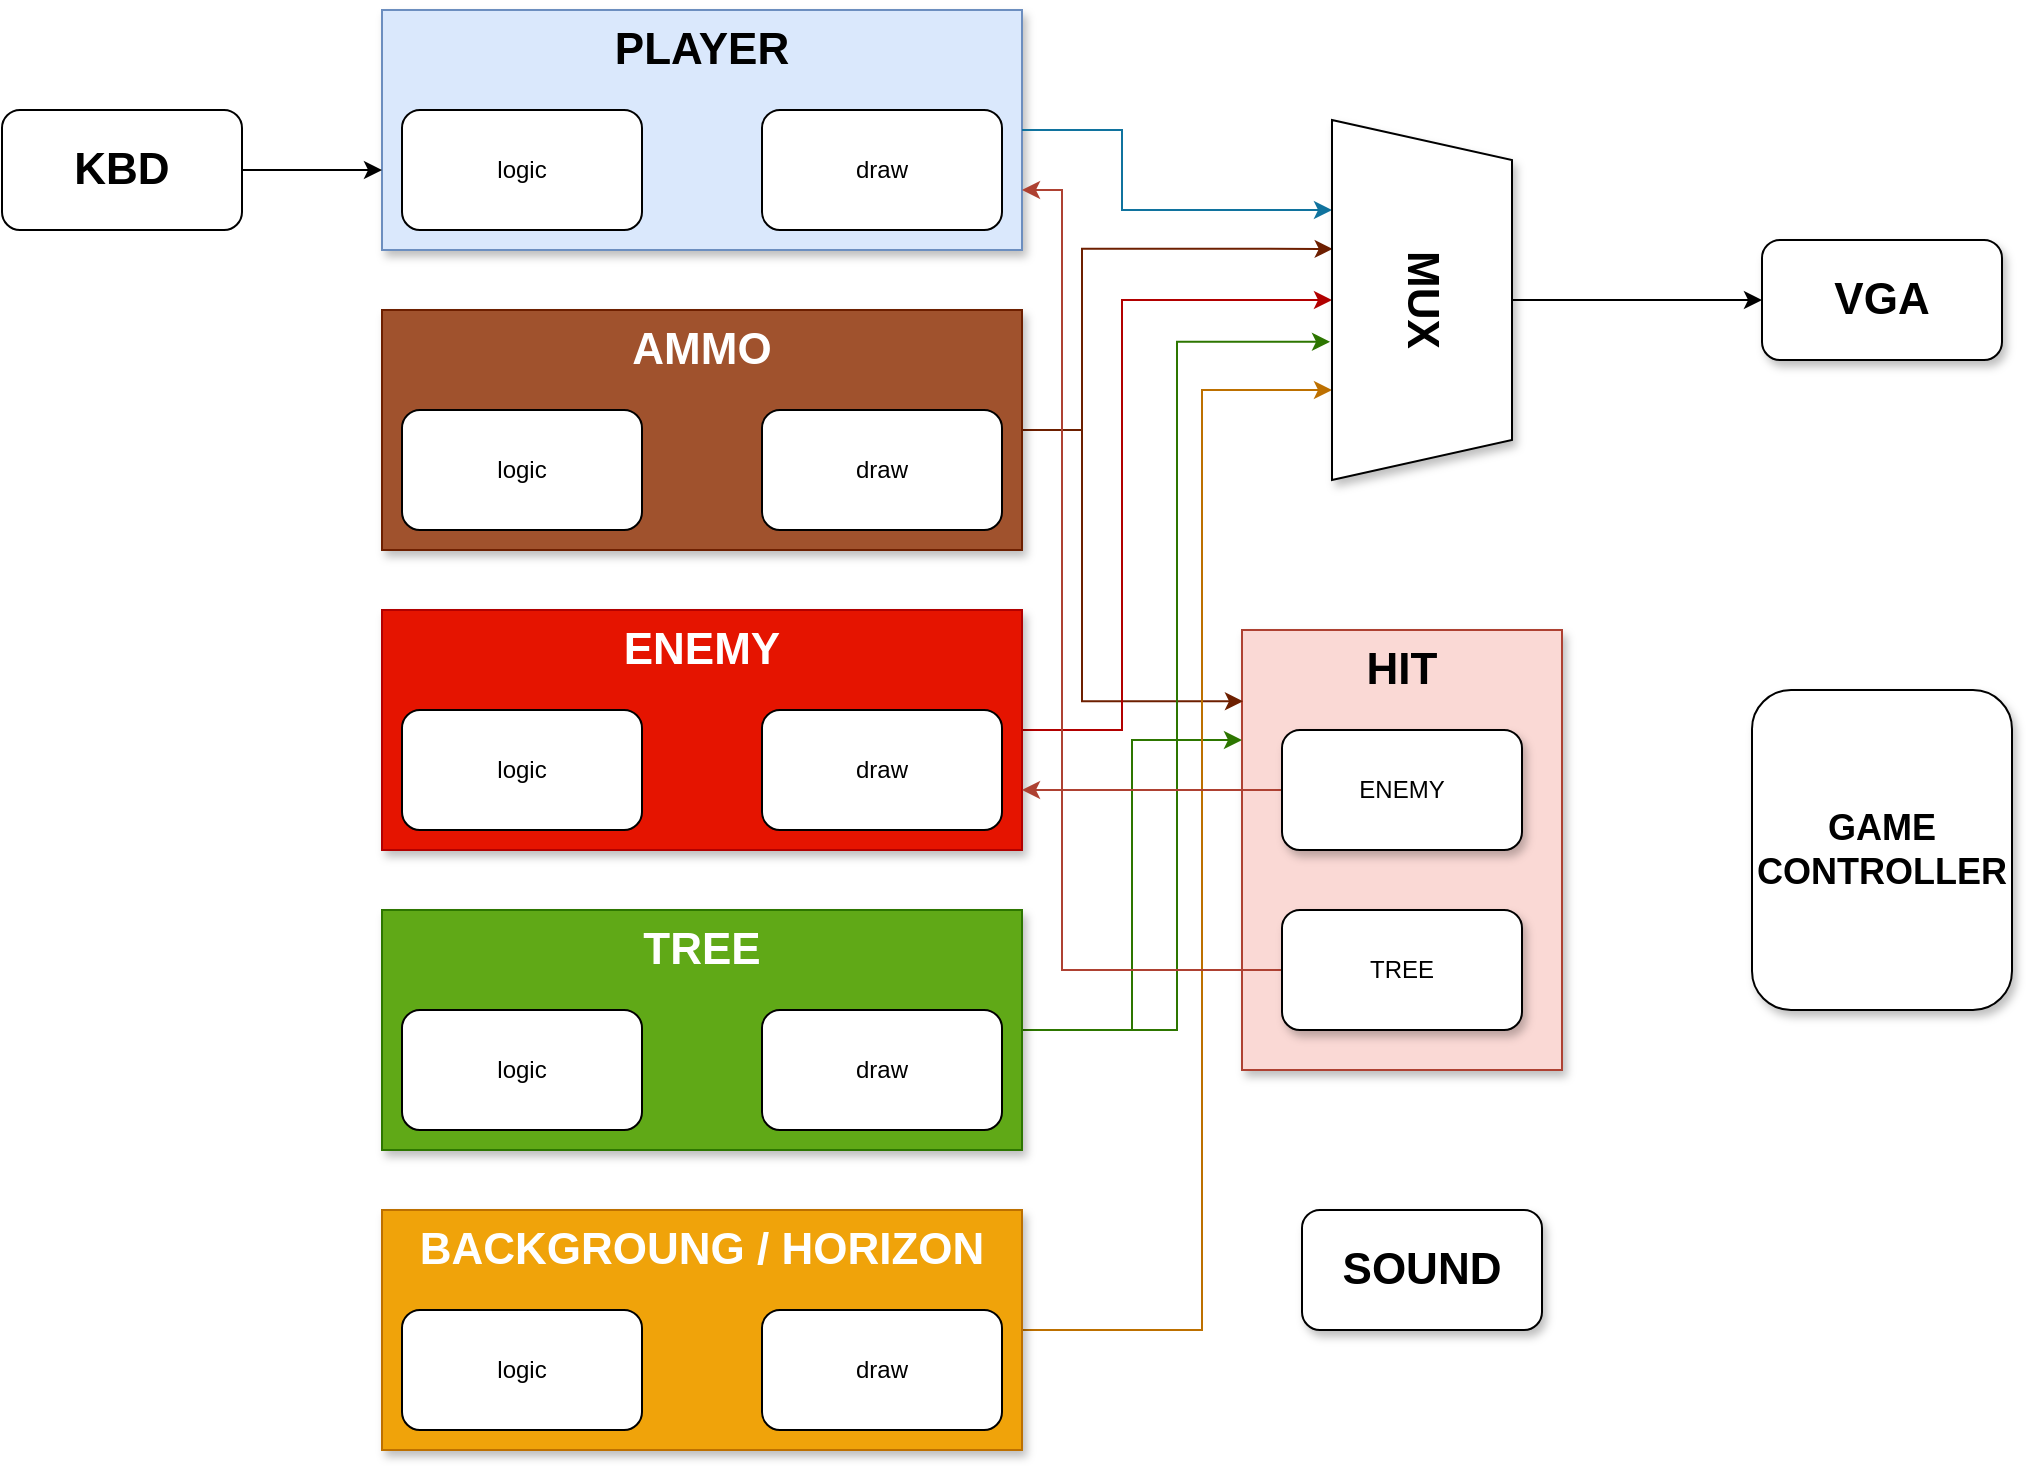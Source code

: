<mxfile version="13.6.4" type="github">
  <diagram id="pV0Y57Pkdc9Nh--8DCx2" name="Page-1">
    <mxGraphModel dx="2333" dy="713" grid="1" gridSize="10" guides="1" tooltips="1" connect="1" arrows="1" fold="1" page="1" pageScale="1" pageWidth="850" pageHeight="1100" math="0" shadow="0">
      <root>
        <mxCell id="0" />
        <mxCell id="1" parent="0" />
        <mxCell id="4nN95xsLX1FxYdbwHdF3-26" value="&lt;b&gt;&lt;font style=&quot;font-size: 22px&quot;&gt;HIT&lt;/font&gt;&lt;/b&gt;" style="rounded=0;whiteSpace=wrap;html=1;shadow=1;strokeColor=#ae4132;fillColor=#fad9d5;verticalAlign=top;" vertex="1" parent="1">
          <mxGeometry x="590" y="330" width="160" height="220" as="geometry" />
        </mxCell>
        <mxCell id="4nN95xsLX1FxYdbwHdF3-8" value="&lt;b&gt;&lt;font style=&quot;font-size: 22px&quot;&gt;PLAYER&lt;/font&gt;&lt;/b&gt;" style="rounded=0;whiteSpace=wrap;html=1;shadow=1;fillColor=#dae8fc;strokeColor=#6c8ebf;verticalAlign=top;" vertex="1" parent="1">
          <mxGeometry x="160" y="20" width="320" height="120" as="geometry" />
        </mxCell>
        <mxCell id="4nN95xsLX1FxYdbwHdF3-30" value="" style="edgeStyle=orthogonalEdgeStyle;rounded=0;orthogonalLoop=1;jettySize=auto;html=1;" edge="1" parent="1" source="4nN95xsLX1FxYdbwHdF3-1">
          <mxGeometry relative="1" as="geometry">
            <mxPoint x="160" y="100" as="targetPoint" />
          </mxGeometry>
        </mxCell>
        <mxCell id="4nN95xsLX1FxYdbwHdF3-1" value="&lt;b&gt;&lt;font style=&quot;font-size: 22px&quot;&gt;KBD&lt;/font&gt;&lt;/b&gt;" style="rounded=1;whiteSpace=wrap;html=1;" vertex="1" parent="1">
          <mxGeometry x="-30" y="70" width="120" height="60" as="geometry" />
        </mxCell>
        <mxCell id="4nN95xsLX1FxYdbwHdF3-2" value="logic" style="rounded=1;whiteSpace=wrap;html=1;" vertex="1" parent="1">
          <mxGeometry x="170" y="70" width="120" height="60" as="geometry" />
        </mxCell>
        <mxCell id="4nN95xsLX1FxYdbwHdF3-3" value="draw" style="rounded=1;whiteSpace=wrap;html=1;" vertex="1" parent="1">
          <mxGeometry x="350" y="70" width="120" height="60" as="geometry" />
        </mxCell>
        <mxCell id="4nN95xsLX1FxYdbwHdF3-33" style="edgeStyle=orthogonalEdgeStyle;rounded=0;orthogonalLoop=1;jettySize=auto;html=1;entryX=0.358;entryY=0.996;entryDx=0;entryDy=0;entryPerimeter=0;fillColor=#a0522d;strokeColor=#6D1F00;" edge="1" parent="1" source="4nN95xsLX1FxYdbwHdF3-9" target="4nN95xsLX1FxYdbwHdF3-22">
          <mxGeometry relative="1" as="geometry">
            <mxPoint x="630" y="140" as="targetPoint" />
            <Array as="points">
              <mxPoint x="510" y="230" />
              <mxPoint x="510" y="139" />
            </Array>
          </mxGeometry>
        </mxCell>
        <mxCell id="4nN95xsLX1FxYdbwHdF3-48" style="edgeStyle=orthogonalEdgeStyle;rounded=0;orthogonalLoop=1;jettySize=auto;html=1;entryX=0.003;entryY=0.162;entryDx=0;entryDy=0;entryPerimeter=0;fillColor=#a0522d;strokeColor=#6D1F00;" edge="1" parent="1" source="4nN95xsLX1FxYdbwHdF3-9" target="4nN95xsLX1FxYdbwHdF3-26">
          <mxGeometry relative="1" as="geometry">
            <Array as="points">
              <mxPoint x="510" y="230" />
              <mxPoint x="510" y="366" />
            </Array>
          </mxGeometry>
        </mxCell>
        <mxCell id="4nN95xsLX1FxYdbwHdF3-9" value="&lt;b&gt;&lt;font style=&quot;font-size: 22px&quot;&gt;AMMO&lt;/font&gt;&lt;/b&gt;" style="rounded=0;whiteSpace=wrap;html=1;shadow=1;verticalAlign=top;fillColor=#a0522d;strokeColor=#6D1F00;fontColor=#ffffff;" vertex="1" parent="1">
          <mxGeometry x="160" y="170" width="320" height="120" as="geometry" />
        </mxCell>
        <mxCell id="4nN95xsLX1FxYdbwHdF3-10" value="logic" style="rounded=1;whiteSpace=wrap;html=1;" vertex="1" parent="1">
          <mxGeometry x="170" y="220" width="120" height="60" as="geometry" />
        </mxCell>
        <mxCell id="4nN95xsLX1FxYdbwHdF3-11" value="draw" style="rounded=1;whiteSpace=wrap;html=1;" vertex="1" parent="1">
          <mxGeometry x="350" y="220" width="120" height="60" as="geometry" />
        </mxCell>
        <mxCell id="4nN95xsLX1FxYdbwHdF3-34" style="edgeStyle=orthogonalEdgeStyle;rounded=0;orthogonalLoop=1;jettySize=auto;html=1;entryX=0.5;entryY=1;entryDx=0;entryDy=0;fillColor=#e51400;strokeColor=#B20000;" edge="1" parent="1" source="4nN95xsLX1FxYdbwHdF3-12" target="4nN95xsLX1FxYdbwHdF3-22">
          <mxGeometry relative="1" as="geometry">
            <Array as="points">
              <mxPoint x="530" y="380" />
              <mxPoint x="530" y="165" />
            </Array>
          </mxGeometry>
        </mxCell>
        <mxCell id="4nN95xsLX1FxYdbwHdF3-12" value="&lt;b&gt;&lt;font style=&quot;font-size: 22px&quot;&gt;ENEMY&lt;/font&gt;&lt;/b&gt;" style="rounded=0;whiteSpace=wrap;html=1;shadow=1;fillColor=#e51400;strokeColor=#B20000;verticalAlign=top;fontColor=#ffffff;" vertex="1" parent="1">
          <mxGeometry x="160" y="320" width="320" height="120" as="geometry" />
        </mxCell>
        <mxCell id="4nN95xsLX1FxYdbwHdF3-13" value="logic" style="rounded=1;whiteSpace=wrap;html=1;" vertex="1" parent="1">
          <mxGeometry x="170" y="370" width="120" height="60" as="geometry" />
        </mxCell>
        <mxCell id="4nN95xsLX1FxYdbwHdF3-14" value="draw" style="rounded=1;whiteSpace=wrap;html=1;" vertex="1" parent="1">
          <mxGeometry x="350" y="370" width="120" height="60" as="geometry" />
        </mxCell>
        <mxCell id="4nN95xsLX1FxYdbwHdF3-40" style="edgeStyle=orthogonalEdgeStyle;rounded=0;orthogonalLoop=1;jettySize=auto;html=1;entryX=0.616;entryY=1.011;entryDx=0;entryDy=0;entryPerimeter=0;fillColor=#60a917;strokeColor=#2D7600;" edge="1" parent="1" source="4nN95xsLX1FxYdbwHdF3-15" target="4nN95xsLX1FxYdbwHdF3-22">
          <mxGeometry relative="1" as="geometry" />
        </mxCell>
        <mxCell id="4nN95xsLX1FxYdbwHdF3-54" style="edgeStyle=orthogonalEdgeStyle;rounded=0;orthogonalLoop=1;jettySize=auto;html=1;entryX=0;entryY=0.25;entryDx=0;entryDy=0;fillColor=#60a917;strokeColor=#2D7600;" edge="1" parent="1" source="4nN95xsLX1FxYdbwHdF3-15" target="4nN95xsLX1FxYdbwHdF3-26">
          <mxGeometry relative="1" as="geometry" />
        </mxCell>
        <mxCell id="4nN95xsLX1FxYdbwHdF3-15" value="&lt;b&gt;&lt;font style=&quot;font-size: 22px&quot;&gt;TREE&lt;/font&gt;&lt;/b&gt;" style="rounded=0;whiteSpace=wrap;html=1;shadow=1;fillColor=#60a917;strokeColor=#2D7600;verticalAlign=top;fontColor=#ffffff;" vertex="1" parent="1">
          <mxGeometry x="160" y="470" width="320" height="120" as="geometry" />
        </mxCell>
        <mxCell id="4nN95xsLX1FxYdbwHdF3-16" value="logic" style="rounded=1;whiteSpace=wrap;html=1;" vertex="1" parent="1">
          <mxGeometry x="170" y="520" width="120" height="60" as="geometry" />
        </mxCell>
        <mxCell id="4nN95xsLX1FxYdbwHdF3-17" value="draw" style="rounded=1;whiteSpace=wrap;html=1;" vertex="1" parent="1">
          <mxGeometry x="350" y="520" width="120" height="60" as="geometry" />
        </mxCell>
        <mxCell id="4nN95xsLX1FxYdbwHdF3-36" style="edgeStyle=orthogonalEdgeStyle;rounded=0;orthogonalLoop=1;jettySize=auto;html=1;entryX=0.75;entryY=1;entryDx=0;entryDy=0;fillColor=#f0a30a;strokeColor=#BD7000;" edge="1" parent="1" source="4nN95xsLX1FxYdbwHdF3-19" target="4nN95xsLX1FxYdbwHdF3-22">
          <mxGeometry relative="1" as="geometry">
            <Array as="points">
              <mxPoint x="570" y="680" />
              <mxPoint x="570" y="210" />
            </Array>
          </mxGeometry>
        </mxCell>
        <mxCell id="4nN95xsLX1FxYdbwHdF3-19" value="&lt;b&gt;&lt;font style=&quot;font-size: 22px&quot;&gt;BACKGROUNG / HORIZON&lt;/font&gt;&lt;/b&gt;" style="rounded=0;whiteSpace=wrap;html=1;shadow=1;fillColor=#f0a30a;strokeColor=#BD7000;verticalAlign=top;fontColor=#ffffff;" vertex="1" parent="1">
          <mxGeometry x="160" y="620" width="320" height="120" as="geometry" />
        </mxCell>
        <mxCell id="4nN95xsLX1FxYdbwHdF3-20" value="logic" style="rounded=1;whiteSpace=wrap;html=1;" vertex="1" parent="1">
          <mxGeometry x="170" y="670" width="120" height="60" as="geometry" />
        </mxCell>
        <mxCell id="4nN95xsLX1FxYdbwHdF3-21" value="draw" style="rounded=1;whiteSpace=wrap;html=1;" vertex="1" parent="1">
          <mxGeometry x="350" y="670" width="120" height="60" as="geometry" />
        </mxCell>
        <mxCell id="4nN95xsLX1FxYdbwHdF3-32" value="" style="edgeStyle=orthogonalEdgeStyle;rounded=0;orthogonalLoop=1;jettySize=auto;html=1;exitX=1;exitY=0.5;exitDx=0;exitDy=0;entryX=0.25;entryY=1;entryDx=0;entryDy=0;fillColor=#b1ddf0;strokeColor=#10739e;" edge="1" parent="1" source="4nN95xsLX1FxYdbwHdF3-8" target="4nN95xsLX1FxYdbwHdF3-22">
          <mxGeometry relative="1" as="geometry">
            <mxPoint x="580" y="120" as="targetPoint" />
            <Array as="points">
              <mxPoint x="530" y="80" />
              <mxPoint x="530" y="120" />
            </Array>
          </mxGeometry>
        </mxCell>
        <mxCell id="4nN95xsLX1FxYdbwHdF3-39" style="edgeStyle=orthogonalEdgeStyle;rounded=0;orthogonalLoop=1;jettySize=auto;html=1;entryX=0;entryY=0.5;entryDx=0;entryDy=0;" edge="1" parent="1" source="4nN95xsLX1FxYdbwHdF3-22" target="4nN95xsLX1FxYdbwHdF3-23">
          <mxGeometry relative="1" as="geometry" />
        </mxCell>
        <mxCell id="4nN95xsLX1FxYdbwHdF3-22" value="&lt;b&gt;&lt;font style=&quot;font-size: 22px&quot;&gt;MUX&lt;/font&gt;&lt;/b&gt;" style="shape=trapezoid;perimeter=trapezoidPerimeter;whiteSpace=wrap;html=1;fixedSize=1;shadow=1;strokeColor=#000000;fillColor=#ffffff;gradientColor=none;rotation=90;" vertex="1" parent="1">
          <mxGeometry x="590" y="120" width="180" height="90" as="geometry" />
        </mxCell>
        <mxCell id="4nN95xsLX1FxYdbwHdF3-23" value="&lt;b&gt;&lt;font style=&quot;font-size: 22px&quot;&gt;VGA&lt;/font&gt;&lt;/b&gt;" style="rounded=1;whiteSpace=wrap;html=1;shadow=1;strokeColor=#000000;fillColor=#ffffff;gradientColor=none;" vertex="1" parent="1">
          <mxGeometry x="850" y="135" width="120" height="60" as="geometry" />
        </mxCell>
        <mxCell id="4nN95xsLX1FxYdbwHdF3-37" style="edgeStyle=orthogonalEdgeStyle;rounded=0;orthogonalLoop=1;jettySize=auto;html=1;entryX=1;entryY=0.75;entryDx=0;entryDy=0;fillColor=#fad9d5;strokeColor=#ae4132;" edge="1" parent="1" source="4nN95xsLX1FxYdbwHdF3-24" target="4nN95xsLX1FxYdbwHdF3-12">
          <mxGeometry relative="1" as="geometry" />
        </mxCell>
        <mxCell id="4nN95xsLX1FxYdbwHdF3-24" value="ENEMY" style="rounded=1;whiteSpace=wrap;html=1;shadow=1;strokeColor=#000000;fillColor=#ffffff;gradientColor=none;" vertex="1" parent="1">
          <mxGeometry x="610" y="380" width="120" height="60" as="geometry" />
        </mxCell>
        <mxCell id="4nN95xsLX1FxYdbwHdF3-43" style="edgeStyle=orthogonalEdgeStyle;rounded=0;orthogonalLoop=1;jettySize=auto;html=1;entryX=1;entryY=0.75;entryDx=0;entryDy=0;fillColor=#fad9d5;strokeColor=#ae4132;" edge="1" parent="1" source="4nN95xsLX1FxYdbwHdF3-25" target="4nN95xsLX1FxYdbwHdF3-8">
          <mxGeometry relative="1" as="geometry">
            <Array as="points">
              <mxPoint x="500" y="500" />
              <mxPoint x="500" y="110" />
            </Array>
          </mxGeometry>
        </mxCell>
        <mxCell id="4nN95xsLX1FxYdbwHdF3-25" value="TREE" style="rounded=1;whiteSpace=wrap;html=1;shadow=1;strokeColor=#000000;fillColor=#ffffff;gradientColor=none;" vertex="1" parent="1">
          <mxGeometry x="610" y="470" width="120" height="60" as="geometry" />
        </mxCell>
        <mxCell id="4nN95xsLX1FxYdbwHdF3-27" value="&lt;b&gt;&lt;font style=&quot;font-size: 22px&quot;&gt;SOUND&lt;/font&gt;&lt;/b&gt;" style="rounded=1;whiteSpace=wrap;html=1;shadow=1;strokeColor=#000000;fillColor=#ffffff;gradientColor=none;" vertex="1" parent="1">
          <mxGeometry x="620" y="620" width="120" height="60" as="geometry" />
        </mxCell>
        <mxCell id="4nN95xsLX1FxYdbwHdF3-28" value="&lt;b&gt;&lt;font style=&quot;font-size: 18px&quot;&gt;GAME CONTROLLER&lt;/font&gt;&lt;/b&gt;" style="rounded=1;whiteSpace=wrap;html=1;shadow=1;strokeColor=#000000;fillColor=#ffffff;gradientColor=none;" vertex="1" parent="1">
          <mxGeometry x="845" y="360" width="130" height="160" as="geometry" />
        </mxCell>
      </root>
    </mxGraphModel>
  </diagram>
</mxfile>
